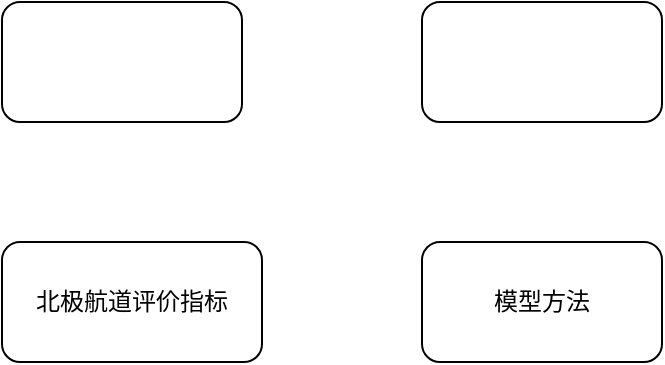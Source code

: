 <mxfile version="21.1.4" type="github">
  <diagram name="第 1 页" id="YzuD9NzqwFmxyQknkcJ-">
    <mxGraphModel dx="1377" dy="804" grid="1" gridSize="10" guides="1" tooltips="1" connect="1" arrows="1" fold="1" page="1" pageScale="1" pageWidth="827" pageHeight="1169" math="0" shadow="0">
      <root>
        <mxCell id="0" />
        <mxCell id="1" parent="0" />
        <mxCell id="ljv1EtPM_8PIZcve_oFV-1" value="模型方法" style="rounded=1;whiteSpace=wrap;html=1;" vertex="1" parent="1">
          <mxGeometry x="440" y="480" width="120" height="60" as="geometry" />
        </mxCell>
        <mxCell id="ljv1EtPM_8PIZcve_oFV-2" value="北极航道评价指标" style="rounded=1;whiteSpace=wrap;html=1;" vertex="1" parent="1">
          <mxGeometry x="230" y="480" width="130" height="60" as="geometry" />
        </mxCell>
        <mxCell id="ljv1EtPM_8PIZcve_oFV-3" value="" style="rounded=1;whiteSpace=wrap;html=1;" vertex="1" parent="1">
          <mxGeometry x="440" y="360" width="120" height="60" as="geometry" />
        </mxCell>
        <mxCell id="ljv1EtPM_8PIZcve_oFV-4" value="" style="rounded=1;whiteSpace=wrap;html=1;" vertex="1" parent="1">
          <mxGeometry x="230" y="360" width="120" height="60" as="geometry" />
        </mxCell>
      </root>
    </mxGraphModel>
  </diagram>
</mxfile>
